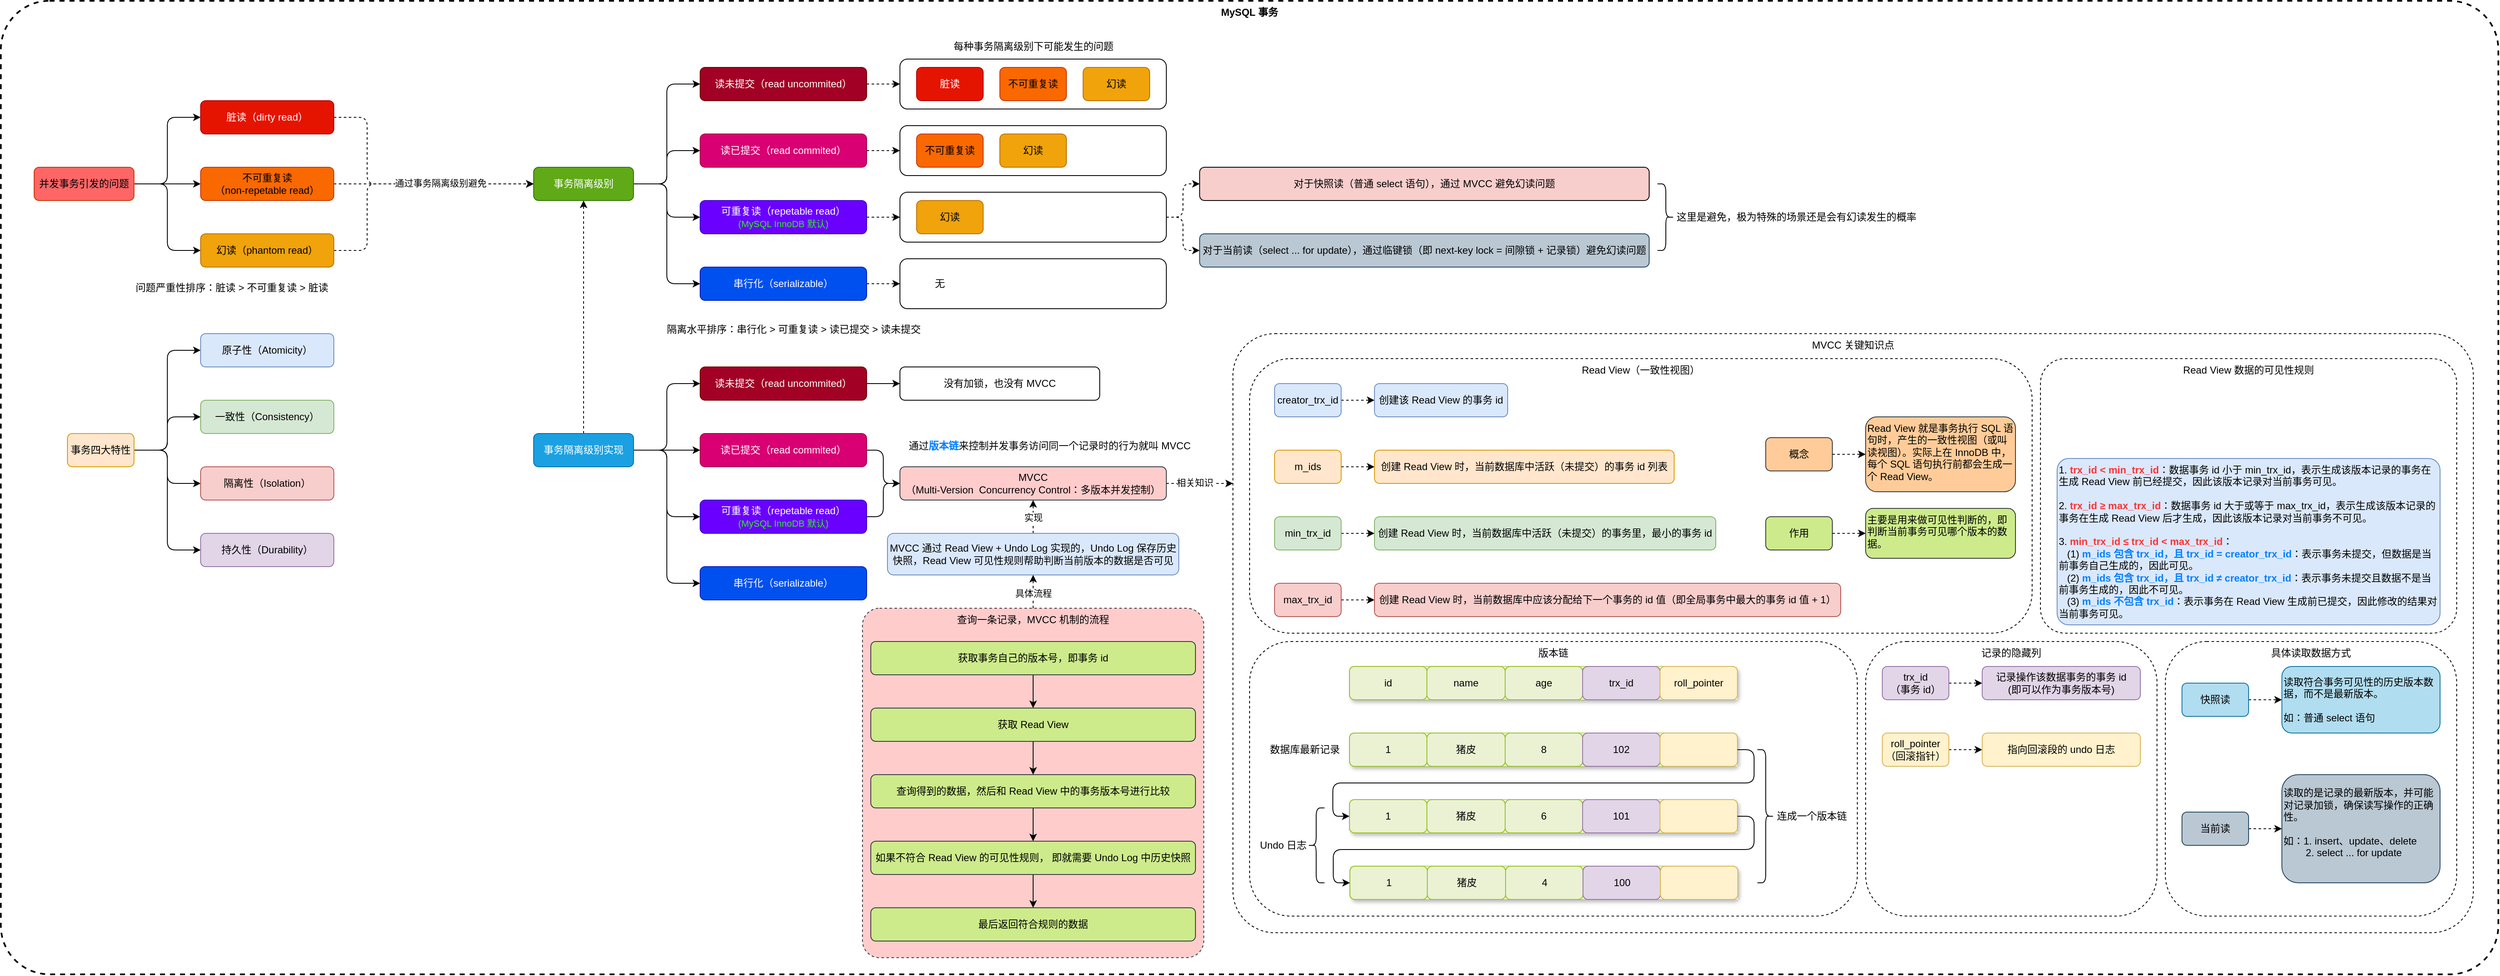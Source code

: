 <mxfile version="24.7.8" pages="2">
  <diagram name="MySQL 事务" id="KkSIO39K-8Ro2osuQHjp">
    <mxGraphModel dx="1420" dy="893" grid="1" gridSize="10" guides="1" tooltips="1" connect="1" arrows="1" fold="1" page="1" pageScale="1" pageWidth="2339" pageHeight="3300" math="0" shadow="0">
      <root>
        <mxCell id="0" />
        <mxCell id="1" parent="0" />
        <mxCell id="kvmZa9bwQJDFynjnDbZQ-55" value="&lt;b&gt;MySQL 事务&lt;/b&gt;" style="rounded=1;whiteSpace=wrap;html=1;fillColor=none;dashed=1;strokeWidth=2;arcSize=5;verticalAlign=top;" parent="1" vertex="1">
          <mxGeometry x="10" y="10" width="3000" height="1170" as="geometry" />
        </mxCell>
        <mxCell id="dKgUsDyy1bL0UawcRbIn-226" value="MVCC 关键知识点" style="rounded=1;whiteSpace=wrap;html=1;strokeColor=default;align=center;verticalAlign=top;fontFamily=Helvetica;fontSize=12;fontColor=default;fillColor=none;dashed=1;strokeWidth=1;arcSize=7;movable=1;resizable=1;rotatable=1;deletable=1;editable=1;locked=0;connectable=1;" parent="1" vertex="1">
          <mxGeometry x="1490" y="410" width="1490" height="720" as="geometry" />
        </mxCell>
        <mxCell id="kvmZa9bwQJDFynjnDbZQ-15" value="Read View 数据的可见性规则" style="rounded=1;whiteSpace=wrap;html=1;verticalAlign=top;fillColor=none;dashed=1;arcSize=9;" parent="1" vertex="1">
          <mxGeometry x="2460" y="440" width="500" height="330" as="geometry" />
        </mxCell>
        <mxCell id="dKgUsDyy1bL0UawcRbIn-39" value="具体读取数据方式" style="rounded=1;whiteSpace=wrap;html=1;strokeColor=default;align=center;verticalAlign=top;fontFamily=Helvetica;fontSize=12;fontColor=default;fillColor=none;dashed=1;movable=1;resizable=1;rotatable=1;deletable=1;editable=1;locked=0;connectable=1;" parent="1" vertex="1">
          <mxGeometry x="2610" y="780" width="350" height="330" as="geometry" />
        </mxCell>
        <mxCell id="dKgUsDyy1bL0UawcRbIn-38" value="版本链" style="rounded=1;whiteSpace=wrap;html=1;strokeColor=default;align=center;verticalAlign=top;fontFamily=Helvetica;fontSize=12;fontColor=default;fillColor=none;dashed=1;movable=1;resizable=1;rotatable=1;deletable=1;editable=1;locked=0;connectable=1;" parent="1" vertex="1">
          <mxGeometry x="1510" y="780" width="730" height="330" as="geometry" />
        </mxCell>
        <mxCell id="dKgUsDyy1bL0UawcRbIn-9" value="记录的隐藏列" style="rounded=1;whiteSpace=wrap;html=1;verticalAlign=top;fillColor=none;dashed=1;movable=1;resizable=1;rotatable=1;deletable=1;editable=1;locked=0;connectable=1;" parent="1" vertex="1">
          <mxGeometry x="2250" y="780" width="350" height="330" as="geometry" />
        </mxCell>
        <mxCell id="dKgUsDyy1bL0UawcRbIn-29" value="Read View（一致性视图）" style="rounded=1;whiteSpace=wrap;html=1;fillColor=none;verticalAlign=top;dashed=1;movable=1;resizable=1;rotatable=1;deletable=1;editable=1;locked=0;connectable=1;" parent="1" vertex="1">
          <mxGeometry x="1510" y="440" width="940" height="330" as="geometry" />
        </mxCell>
        <mxCell id="kvmZa9bwQJDFynjnDbZQ-42" style="edgeStyle=orthogonalEdgeStyle;rounded=1;orthogonalLoop=1;jettySize=auto;html=1;exitX=1;exitY=0.5;exitDx=0;exitDy=0;entryX=0;entryY=0.5;entryDx=0;entryDy=0;curved=0;dashed=1;" parent="1" source="zPGrtrrTWCWLad_WdswG-44" target="kvmZa9bwQJDFynjnDbZQ-41" edge="1">
          <mxGeometry relative="1" as="geometry" />
        </mxCell>
        <mxCell id="kvmZa9bwQJDFynjnDbZQ-43" style="edgeStyle=orthogonalEdgeStyle;rounded=1;orthogonalLoop=1;jettySize=auto;html=1;exitX=1;exitY=0.5;exitDx=0;exitDy=0;entryX=0;entryY=0.5;entryDx=0;entryDy=0;curved=0;dashed=1;" parent="1" source="zPGrtrrTWCWLad_WdswG-44" target="kvmZa9bwQJDFynjnDbZQ-40" edge="1">
          <mxGeometry relative="1" as="geometry" />
        </mxCell>
        <mxCell id="zPGrtrrTWCWLad_WdswG-44" value="" style="rounded=1;whiteSpace=wrap;html=1;fillColor=none;" parent="1" vertex="1">
          <mxGeometry x="1090" y="240" width="320" height="60" as="geometry" />
        </mxCell>
        <mxCell id="zPGrtrrTWCWLad_WdswG-40" value="" style="rounded=1;whiteSpace=wrap;html=1;fillColor=none;" parent="1" vertex="1">
          <mxGeometry x="1090" y="80" width="320" height="60" as="geometry" />
        </mxCell>
        <mxCell id="zPGrtrrTWCWLad_WdswG-42" value="" style="rounded=1;whiteSpace=wrap;html=1;fillColor=none;" parent="1" vertex="1">
          <mxGeometry x="1090" y="160" width="320" height="60" as="geometry" />
        </mxCell>
        <mxCell id="zPGrtrrTWCWLad_WdswG-7" style="edgeStyle=orthogonalEdgeStyle;rounded=1;orthogonalLoop=1;jettySize=auto;html=1;exitX=1;exitY=0.5;exitDx=0;exitDy=0;entryX=0;entryY=0.5;entryDx=0;entryDy=0;curved=0;" parent="1" source="zPGrtrrTWCWLad_WdswG-1" target="zPGrtrrTWCWLad_WdswG-2" edge="1">
          <mxGeometry relative="1" as="geometry" />
        </mxCell>
        <mxCell id="zPGrtrrTWCWLad_WdswG-8" style="edgeStyle=orthogonalEdgeStyle;rounded=1;orthogonalLoop=1;jettySize=auto;html=1;exitX=1;exitY=0.5;exitDx=0;exitDy=0;entryX=0;entryY=0.5;entryDx=0;entryDy=0;curved=0;" parent="1" source="zPGrtrrTWCWLad_WdswG-1" target="zPGrtrrTWCWLad_WdswG-4" edge="1">
          <mxGeometry relative="1" as="geometry" />
        </mxCell>
        <mxCell id="zPGrtrrTWCWLad_WdswG-9" style="edgeStyle=orthogonalEdgeStyle;rounded=1;orthogonalLoop=1;jettySize=auto;html=1;exitX=1;exitY=0.5;exitDx=0;exitDy=0;entryX=0;entryY=0.5;entryDx=0;entryDy=0;curved=0;" parent="1" source="zPGrtrrTWCWLad_WdswG-1" target="zPGrtrrTWCWLad_WdswG-3" edge="1">
          <mxGeometry relative="1" as="geometry" />
        </mxCell>
        <mxCell id="zPGrtrrTWCWLad_WdswG-10" style="edgeStyle=orthogonalEdgeStyle;rounded=1;orthogonalLoop=1;jettySize=auto;html=1;exitX=1;exitY=0.5;exitDx=0;exitDy=0;entryX=0;entryY=0.5;entryDx=0;entryDy=0;curved=0;" parent="1" source="zPGrtrrTWCWLad_WdswG-1" target="zPGrtrrTWCWLad_WdswG-5" edge="1">
          <mxGeometry relative="1" as="geometry">
            <Array as="points">
              <mxPoint x="210" y="550" />
              <mxPoint x="210" y="670" />
            </Array>
          </mxGeometry>
        </mxCell>
        <mxCell id="zPGrtrrTWCWLad_WdswG-1" value="事务四大特性" style="rounded=1;whiteSpace=wrap;html=1;fillColor=#ffe6cc;strokeColor=#d79b00;" parent="1" vertex="1">
          <mxGeometry x="90" y="530" width="80" height="40" as="geometry" />
        </mxCell>
        <mxCell id="zPGrtrrTWCWLad_WdswG-2" value="&lt;div style=&quot;text-align: left;&quot;&gt;&lt;span style=&quot;background-color: initial;&quot;&gt;原子性（Atomicity）&lt;/span&gt;&lt;/div&gt;" style="rounded=1;whiteSpace=wrap;html=1;fillColor=#dae8fc;strokeColor=#6c8ebf;" parent="1" vertex="1">
          <mxGeometry x="250" y="410" width="160" height="40" as="geometry" />
        </mxCell>
        <mxCell id="zPGrtrrTWCWLad_WdswG-3" value="隔离性（Isolation）" style="rounded=1;whiteSpace=wrap;html=1;fillColor=#f8cecc;strokeColor=#b85450;" parent="1" vertex="1">
          <mxGeometry x="250" y="570" width="160" height="40" as="geometry" />
        </mxCell>
        <mxCell id="zPGrtrrTWCWLad_WdswG-4" value="一致性（Consistency）" style="rounded=1;whiteSpace=wrap;html=1;fillColor=#d5e8d4;strokeColor=#82b366;" parent="1" vertex="1">
          <mxGeometry x="250" y="490" width="160" height="40" as="geometry" />
        </mxCell>
        <mxCell id="zPGrtrrTWCWLad_WdswG-5" value="持久性（Durability）" style="rounded=1;whiteSpace=wrap;html=1;fillColor=#e1d5e7;strokeColor=#9673a6;" parent="1" vertex="1">
          <mxGeometry x="250" y="650" width="160" height="40" as="geometry" />
        </mxCell>
        <mxCell id="zPGrtrrTWCWLad_WdswG-15" style="edgeStyle=orthogonalEdgeStyle;rounded=1;orthogonalLoop=1;jettySize=auto;html=1;exitX=1;exitY=0.5;exitDx=0;exitDy=0;entryX=0;entryY=0.5;entryDx=0;entryDy=0;curved=0;" parent="1" source="zPGrtrrTWCWLad_WdswG-11" target="zPGrtrrTWCWLad_WdswG-12" edge="1">
          <mxGeometry relative="1" as="geometry" />
        </mxCell>
        <mxCell id="zPGrtrrTWCWLad_WdswG-16" style="edgeStyle=orthogonalEdgeStyle;rounded=1;orthogonalLoop=1;jettySize=auto;html=1;exitX=1;exitY=0.5;exitDx=0;exitDy=0;entryX=0;entryY=0.5;entryDx=0;entryDy=0;curved=0;" parent="1" source="zPGrtrrTWCWLad_WdswG-11" target="zPGrtrrTWCWLad_WdswG-13" edge="1">
          <mxGeometry relative="1" as="geometry" />
        </mxCell>
        <mxCell id="zPGrtrrTWCWLad_WdswG-17" style="edgeStyle=orthogonalEdgeStyle;rounded=1;orthogonalLoop=1;jettySize=auto;html=1;exitX=1;exitY=0.5;exitDx=0;exitDy=0;entryX=0;entryY=0.5;entryDx=0;entryDy=0;curved=0;" parent="1" source="zPGrtrrTWCWLad_WdswG-11" target="zPGrtrrTWCWLad_WdswG-14" edge="1">
          <mxGeometry relative="1" as="geometry" />
        </mxCell>
        <mxCell id="zPGrtrrTWCWLad_WdswG-11" value="并发事务引发的问题" style="rounded=1;whiteSpace=wrap;html=1;fillColor=#FF6666;strokeColor=#C73500;fontColor=#000000;" parent="1" vertex="1">
          <mxGeometry x="50" y="210" width="120" height="40" as="geometry" />
        </mxCell>
        <mxCell id="zPGrtrrTWCWLad_WdswG-20" style="edgeStyle=orthogonalEdgeStyle;rounded=1;orthogonalLoop=1;jettySize=auto;html=1;exitX=1;exitY=0.5;exitDx=0;exitDy=0;entryX=0;entryY=0.5;entryDx=0;entryDy=0;curved=0;dashed=1;" parent="1" source="zPGrtrrTWCWLad_WdswG-12" target="zPGrtrrTWCWLad_WdswG-19" edge="1">
          <mxGeometry relative="1" as="geometry">
            <Array as="points">
              <mxPoint x="450" y="150" />
              <mxPoint x="450" y="230" />
            </Array>
          </mxGeometry>
        </mxCell>
        <mxCell id="zPGrtrrTWCWLad_WdswG-12" value="脏读（dirty read）" style="rounded=1;whiteSpace=wrap;html=1;fillColor=#e51400;fontColor=#ffffff;strokeColor=#B20000;" parent="1" vertex="1">
          <mxGeometry x="250" y="130" width="160" height="40" as="geometry" />
        </mxCell>
        <mxCell id="zPGrtrrTWCWLad_WdswG-21" style="edgeStyle=orthogonalEdgeStyle;rounded=1;orthogonalLoop=1;jettySize=auto;html=1;exitX=1;exitY=0.5;exitDx=0;exitDy=0;entryX=0;entryY=0.5;entryDx=0;entryDy=0;curved=0;dashed=1;" parent="1" source="zPGrtrrTWCWLad_WdswG-13" target="zPGrtrrTWCWLad_WdswG-19" edge="1">
          <mxGeometry relative="1" as="geometry" />
        </mxCell>
        <mxCell id="zPGrtrrTWCWLad_WdswG-13" value="不可重复读&lt;div&gt;（non-repetable read）&lt;/div&gt;" style="rounded=1;whiteSpace=wrap;html=1;fillColor=#fa6800;fontColor=#000000;strokeColor=#C73500;" parent="1" vertex="1">
          <mxGeometry x="250" y="210" width="160" height="40" as="geometry" />
        </mxCell>
        <mxCell id="zPGrtrrTWCWLad_WdswG-22" style="edgeStyle=orthogonalEdgeStyle;rounded=1;orthogonalLoop=1;jettySize=auto;html=1;exitX=1;exitY=0.5;exitDx=0;exitDy=0;entryX=0;entryY=0.5;entryDx=0;entryDy=0;curved=0;dashed=1;" parent="1" source="zPGrtrrTWCWLad_WdswG-14" target="zPGrtrrTWCWLad_WdswG-19" edge="1">
          <mxGeometry relative="1" as="geometry">
            <Array as="points">
              <mxPoint x="450" y="310" />
              <mxPoint x="450" y="230" />
            </Array>
          </mxGeometry>
        </mxCell>
        <mxCell id="zPGrtrrTWCWLad_WdswG-23" value="通过事务隔离级别避免" style="edgeLabel;html=1;align=center;verticalAlign=middle;resizable=0;points=[];" parent="zPGrtrrTWCWLad_WdswG-22" vertex="1" connectable="0">
          <mxGeometry x="0.121" y="1" relative="1" as="geometry">
            <mxPoint x="28" as="offset" />
          </mxGeometry>
        </mxCell>
        <mxCell id="zPGrtrrTWCWLad_WdswG-14" value="幻读（phantom read）" style="rounded=1;whiteSpace=wrap;html=1;fillColor=#f0a30a;fontColor=#000000;strokeColor=#BD7000;" parent="1" vertex="1">
          <mxGeometry x="250" y="290" width="160" height="40" as="geometry" />
        </mxCell>
        <mxCell id="zPGrtrrTWCWLad_WdswG-28" style="edgeStyle=orthogonalEdgeStyle;rounded=1;orthogonalLoop=1;jettySize=auto;html=1;exitX=1;exitY=0.5;exitDx=0;exitDy=0;entryX=0;entryY=0.5;entryDx=0;entryDy=0;curved=0;" parent="1" source="zPGrtrrTWCWLad_WdswG-19" target="zPGrtrrTWCWLad_WdswG-24" edge="1">
          <mxGeometry relative="1" as="geometry" />
        </mxCell>
        <mxCell id="zPGrtrrTWCWLad_WdswG-29" style="edgeStyle=orthogonalEdgeStyle;rounded=1;orthogonalLoop=1;jettySize=auto;html=1;exitX=1;exitY=0.5;exitDx=0;exitDy=0;curved=0;" parent="1" source="zPGrtrrTWCWLad_WdswG-19" target="zPGrtrrTWCWLad_WdswG-25" edge="1">
          <mxGeometry relative="1" as="geometry" />
        </mxCell>
        <mxCell id="zPGrtrrTWCWLad_WdswG-30" style="edgeStyle=orthogonalEdgeStyle;rounded=1;orthogonalLoop=1;jettySize=auto;html=1;exitX=1;exitY=0.5;exitDx=0;exitDy=0;entryX=0;entryY=0.5;entryDx=0;entryDy=0;curved=0;" parent="1" source="zPGrtrrTWCWLad_WdswG-19" target="zPGrtrrTWCWLad_WdswG-26" edge="1">
          <mxGeometry relative="1" as="geometry" />
        </mxCell>
        <mxCell id="zPGrtrrTWCWLad_WdswG-31" style="edgeStyle=orthogonalEdgeStyle;rounded=1;orthogonalLoop=1;jettySize=auto;html=1;exitX=1;exitY=0.5;exitDx=0;exitDy=0;entryX=0;entryY=0.5;entryDx=0;entryDy=0;curved=0;" parent="1" source="zPGrtrrTWCWLad_WdswG-19" target="zPGrtrrTWCWLad_WdswG-27" edge="1">
          <mxGeometry relative="1" as="geometry" />
        </mxCell>
        <mxCell id="pB48v4eNVGV2LR7Mr5KV-3" style="edgeStyle=orthogonalEdgeStyle;rounded=0;orthogonalLoop=1;jettySize=auto;html=1;exitX=0.5;exitY=0;exitDx=0;exitDy=0;entryX=0.5;entryY=1;entryDx=0;entryDy=0;dashed=1;" parent="1" source="pB48v4eNVGV2LR7Mr5KV-2" target="zPGrtrrTWCWLad_WdswG-19" edge="1">
          <mxGeometry relative="1" as="geometry" />
        </mxCell>
        <mxCell id="zPGrtrrTWCWLad_WdswG-19" value="事务隔离级别" style="rounded=1;whiteSpace=wrap;html=1;fillColor=#60a917;strokeColor=#2D7600;fontColor=#ffffff;" parent="1" vertex="1">
          <mxGeometry x="650" y="210" width="120" height="40" as="geometry" />
        </mxCell>
        <mxCell id="zPGrtrrTWCWLad_WdswG-41" style="edgeStyle=orthogonalEdgeStyle;rounded=0;orthogonalLoop=1;jettySize=auto;html=1;exitX=1;exitY=0.5;exitDx=0;exitDy=0;entryX=0;entryY=0.5;entryDx=0;entryDy=0;dashed=1;" parent="1" source="zPGrtrrTWCWLad_WdswG-24" target="zPGrtrrTWCWLad_WdswG-40" edge="1">
          <mxGeometry relative="1" as="geometry">
            <mxPoint x="1050" y="110" as="sourcePoint" />
          </mxGeometry>
        </mxCell>
        <mxCell id="zPGrtrrTWCWLad_WdswG-24" value="读未提交（read uncommited）" style="rounded=1;whiteSpace=wrap;html=1;fillColor=#a20025;strokeColor=#6F0000;fontColor=#ffffff;" parent="1" vertex="1">
          <mxGeometry x="850" y="90" width="200" height="40" as="geometry" />
        </mxCell>
        <mxCell id="zPGrtrrTWCWLad_WdswG-43" style="edgeStyle=orthogonalEdgeStyle;rounded=0;orthogonalLoop=1;jettySize=auto;html=1;exitX=1;exitY=0.5;exitDx=0;exitDy=0;entryX=0;entryY=0.5;entryDx=0;entryDy=0;dashed=1;" parent="1" source="zPGrtrrTWCWLad_WdswG-25" target="zPGrtrrTWCWLad_WdswG-42" edge="1">
          <mxGeometry relative="1" as="geometry">
            <mxPoint x="1050" y="190" as="sourcePoint" />
            <Array as="points" />
          </mxGeometry>
        </mxCell>
        <mxCell id="zPGrtrrTWCWLad_WdswG-25" value="读已提交（read commited）" style="rounded=1;whiteSpace=wrap;html=1;fillColor=#d80073;strokeColor=#A50040;fontColor=#ffffff;" parent="1" vertex="1">
          <mxGeometry x="850" y="170" width="200" height="40" as="geometry" />
        </mxCell>
        <mxCell id="zPGrtrrTWCWLad_WdswG-45" style="edgeStyle=orthogonalEdgeStyle;rounded=0;orthogonalLoop=1;jettySize=auto;html=1;exitX=1;exitY=0.5;exitDx=0;exitDy=0;entryX=0;entryY=0.5;entryDx=0;entryDy=0;dashed=1;" parent="1" source="zPGrtrrTWCWLad_WdswG-26" target="zPGrtrrTWCWLad_WdswG-44" edge="1">
          <mxGeometry relative="1" as="geometry">
            <mxPoint x="1050" y="270" as="sourcePoint" />
            <Array as="points" />
          </mxGeometry>
        </mxCell>
        <mxCell id="zPGrtrrTWCWLad_WdswG-26" value="可重复读（repetable read）&lt;div&gt;&lt;font color=&quot;#28f80d&quot; style=&quot;font-size: 11px;&quot;&gt;(MySQL InnoDB 默认)&lt;/font&gt;&lt;/div&gt;" style="rounded=1;whiteSpace=wrap;html=1;fillColor=#6a00ff;fontColor=#ffffff;strokeColor=#3700CC;fontStyle=0" parent="1" vertex="1">
          <mxGeometry x="850" y="250" width="200" height="40" as="geometry" />
        </mxCell>
        <mxCell id="zPGrtrrTWCWLad_WdswG-48" style="edgeStyle=orthogonalEdgeStyle;rounded=0;orthogonalLoop=1;jettySize=auto;html=1;exitX=1;exitY=0.5;exitDx=0;exitDy=0;entryX=0;entryY=0.5;entryDx=0;entryDy=0;dashed=1;" parent="1" source="zPGrtrrTWCWLad_WdswG-27" target="zPGrtrrTWCWLad_WdswG-47" edge="1">
          <mxGeometry relative="1" as="geometry">
            <mxPoint x="1050" y="350" as="sourcePoint" />
          </mxGeometry>
        </mxCell>
        <mxCell id="zPGrtrrTWCWLad_WdswG-27" value="串行化（serializable）" style="rounded=1;whiteSpace=wrap;html=1;fillColor=#0050ef;fontColor=#ffffff;strokeColor=#001DBC;" parent="1" vertex="1">
          <mxGeometry x="850" y="330" width="200" height="40" as="geometry" />
        </mxCell>
        <mxCell id="zPGrtrrTWCWLad_WdswG-33" value="脏读" style="rounded=1;whiteSpace=wrap;html=1;fillColor=#e51400;fontColor=#ffffff;strokeColor=#B20000;" parent="1" vertex="1">
          <mxGeometry x="1110" y="90" width="80" height="40" as="geometry" />
        </mxCell>
        <mxCell id="zPGrtrrTWCWLad_WdswG-34" value="不可重复读" style="rounded=1;whiteSpace=wrap;html=1;fillColor=#fa6800;fontColor=#000000;strokeColor=#C73500;" parent="1" vertex="1">
          <mxGeometry x="1210" y="90" width="80" height="40" as="geometry" />
        </mxCell>
        <mxCell id="zPGrtrrTWCWLad_WdswG-35" value="幻读" style="rounded=1;whiteSpace=wrap;html=1;fillColor=#f0a30a;fontColor=#000000;strokeColor=#BD7000;" parent="1" vertex="1">
          <mxGeometry x="1310" y="90" width="80" height="40" as="geometry" />
        </mxCell>
        <mxCell id="zPGrtrrTWCWLad_WdswG-36" value="不可重复读" style="rounded=1;whiteSpace=wrap;html=1;fillColor=#fa6800;fontColor=#000000;strokeColor=#C73500;" parent="1" vertex="1">
          <mxGeometry x="1110" y="170" width="80" height="40" as="geometry" />
        </mxCell>
        <mxCell id="zPGrtrrTWCWLad_WdswG-37" value="幻读" style="rounded=1;whiteSpace=wrap;html=1;fillColor=#f0a30a;fontColor=#000000;strokeColor=#BD7000;" parent="1" vertex="1">
          <mxGeometry x="1210" y="170" width="80" height="40" as="geometry" />
        </mxCell>
        <mxCell id="zPGrtrrTWCWLad_WdswG-39" value="幻读" style="rounded=1;whiteSpace=wrap;html=1;fillColor=#f0a30a;fontColor=#000000;strokeColor=#BD7000;" parent="1" vertex="1">
          <mxGeometry x="1110" y="250" width="80" height="40" as="geometry" />
        </mxCell>
        <mxCell id="zPGrtrrTWCWLad_WdswG-47" value="&lt;blockquote style=&quot;margin: 0 0 0 40px; border: none; padding: 0px;&quot;&gt;无&lt;/blockquote&gt;" style="rounded=1;whiteSpace=wrap;html=1;fillColor=none;align=left;" parent="1" vertex="1">
          <mxGeometry x="1090" y="320" width="320" height="60" as="geometry" />
        </mxCell>
        <mxCell id="zPGrtrrTWCWLad_WdswG-49" value="每种事务隔离级别下可能发生的问题" style="text;html=1;align=center;verticalAlign=middle;whiteSpace=wrap;rounded=0;" parent="1" vertex="1">
          <mxGeometry x="1127.5" y="50" width="245" height="30" as="geometry" />
        </mxCell>
        <mxCell id="zPGrtrrTWCWLad_WdswG-66" value="问题严重性排序：脏读 &amp;gt; 不可重复读 &amp;gt; 脏读" style="text;html=1;align=left;verticalAlign=middle;whiteSpace=wrap;rounded=0;" parent="1" vertex="1">
          <mxGeometry x="170" y="340" width="240" height="30" as="geometry" />
        </mxCell>
        <mxCell id="zPGrtrrTWCWLad_WdswG-77" value="隔离水平排序：串行化 &amp;gt; 可重复读 &amp;gt; 读已提交 &amp;gt; 读未提交" style="text;html=1;align=left;verticalAlign=middle;whiteSpace=wrap;rounded=0;" parent="1" vertex="1">
          <mxGeometry x="807.5" y="390" width="342.5" height="30" as="geometry" />
        </mxCell>
        <mxCell id="pB48v4eNVGV2LR7Mr5KV-9" style="edgeStyle=orthogonalEdgeStyle;rounded=1;orthogonalLoop=1;jettySize=auto;html=1;exitX=1;exitY=0.5;exitDx=0;exitDy=0;entryX=0;entryY=0.5;entryDx=0;entryDy=0;curved=0;" parent="1" source="pB48v4eNVGV2LR7Mr5KV-2" target="pB48v4eNVGV2LR7Mr5KV-4" edge="1">
          <mxGeometry relative="1" as="geometry" />
        </mxCell>
        <mxCell id="pB48v4eNVGV2LR7Mr5KV-10" style="edgeStyle=orthogonalEdgeStyle;rounded=1;orthogonalLoop=1;jettySize=auto;html=1;exitX=1;exitY=0.5;exitDx=0;exitDy=0;entryX=0;entryY=0.5;entryDx=0;entryDy=0;curved=0;" parent="1" source="pB48v4eNVGV2LR7Mr5KV-2" target="pB48v4eNVGV2LR7Mr5KV-6" edge="1">
          <mxGeometry relative="1" as="geometry" />
        </mxCell>
        <mxCell id="pB48v4eNVGV2LR7Mr5KV-11" style="edgeStyle=orthogonalEdgeStyle;rounded=1;orthogonalLoop=1;jettySize=auto;html=1;exitX=1;exitY=0.5;exitDx=0;exitDy=0;entryX=0;entryY=0.5;entryDx=0;entryDy=0;curved=0;" parent="1" source="pB48v4eNVGV2LR7Mr5KV-2" target="pB48v4eNVGV2LR7Mr5KV-7" edge="1">
          <mxGeometry relative="1" as="geometry" />
        </mxCell>
        <mxCell id="pB48v4eNVGV2LR7Mr5KV-12" style="edgeStyle=orthogonalEdgeStyle;rounded=1;orthogonalLoop=1;jettySize=auto;html=1;exitX=1;exitY=0.5;exitDx=0;exitDy=0;entryX=0;entryY=0.5;entryDx=0;entryDy=0;curved=0;" parent="1" source="pB48v4eNVGV2LR7Mr5KV-2" target="pB48v4eNVGV2LR7Mr5KV-8" edge="1">
          <mxGeometry relative="1" as="geometry" />
        </mxCell>
        <mxCell id="pB48v4eNVGV2LR7Mr5KV-2" value="事务隔离级别实现" style="rounded=1;whiteSpace=wrap;html=1;fillColor=#1ba1e2;strokeColor=#006EAF;fontColor=#ffffff;" parent="1" vertex="1">
          <mxGeometry x="650" y="530" width="120" height="40" as="geometry" />
        </mxCell>
        <mxCell id="kvmZa9bwQJDFynjnDbZQ-50" style="edgeStyle=orthogonalEdgeStyle;rounded=0;orthogonalLoop=1;jettySize=auto;html=1;exitX=1;exitY=0.5;exitDx=0;exitDy=0;entryX=0;entryY=0.5;entryDx=0;entryDy=0;" parent="1" source="pB48v4eNVGV2LR7Mr5KV-4" target="dKgUsDyy1bL0UawcRbIn-3" edge="1">
          <mxGeometry relative="1" as="geometry" />
        </mxCell>
        <mxCell id="pB48v4eNVGV2LR7Mr5KV-4" value="读未提交（read uncommited）" style="rounded=1;whiteSpace=wrap;html=1;fillColor=#a20025;strokeColor=#6F0000;fontColor=#ffffff;" parent="1" vertex="1">
          <mxGeometry x="850" y="450" width="200" height="40" as="geometry" />
        </mxCell>
        <mxCell id="dKgUsDyy1bL0UawcRbIn-5" style="edgeStyle=orthogonalEdgeStyle;rounded=1;orthogonalLoop=1;jettySize=auto;html=1;exitX=1;exitY=0.5;exitDx=0;exitDy=0;entryX=0;entryY=0.5;entryDx=0;entryDy=0;curved=0;" parent="1" source="pB48v4eNVGV2LR7Mr5KV-6" target="pB48v4eNVGV2LR7Mr5KV-14" edge="1">
          <mxGeometry relative="1" as="geometry" />
        </mxCell>
        <mxCell id="pB48v4eNVGV2LR7Mr5KV-6" value="读已提交（read commited）" style="rounded=1;whiteSpace=wrap;html=1;fillColor=#d80073;strokeColor=#A50040;fontColor=#ffffff;" parent="1" vertex="1">
          <mxGeometry x="850" y="530" width="200" height="40" as="geometry" />
        </mxCell>
        <mxCell id="dKgUsDyy1bL0UawcRbIn-7" style="edgeStyle=orthogonalEdgeStyle;rounded=1;orthogonalLoop=1;jettySize=auto;html=1;exitX=1;exitY=0.5;exitDx=0;exitDy=0;entryX=0;entryY=0.5;entryDx=0;entryDy=0;curved=0;" parent="1" source="pB48v4eNVGV2LR7Mr5KV-7" target="pB48v4eNVGV2LR7Mr5KV-14" edge="1">
          <mxGeometry relative="1" as="geometry" />
        </mxCell>
        <mxCell id="pB48v4eNVGV2LR7Mr5KV-7" value="可重复读（repetable read）&lt;div&gt;&lt;font color=&quot;#28f80d&quot; style=&quot;font-size: 11px;&quot;&gt;(MySQL InnoDB 默认)&lt;/font&gt;&lt;/div&gt;" style="rounded=1;whiteSpace=wrap;html=1;fillColor=#6a00ff;fontColor=#ffffff;strokeColor=#3700CC;fontStyle=0" parent="1" vertex="1">
          <mxGeometry x="850" y="610" width="200" height="40" as="geometry" />
        </mxCell>
        <mxCell id="pB48v4eNVGV2LR7Mr5KV-8" value="串行化（serializable）" style="rounded=1;whiteSpace=wrap;html=1;fillColor=#0050ef;fontColor=#ffffff;strokeColor=#001DBC;" parent="1" vertex="1">
          <mxGeometry x="850" y="690" width="200" height="40" as="geometry" />
        </mxCell>
        <mxCell id="kvmZa9bwQJDFynjnDbZQ-48" style="edgeStyle=orthogonalEdgeStyle;rounded=0;orthogonalLoop=1;jettySize=auto;html=1;exitX=1;exitY=0.5;exitDx=0;exitDy=0;entryX=0;entryY=0.25;entryDx=0;entryDy=0;endArrow=classic;endFill=1;dashed=1;" parent="1" source="pB48v4eNVGV2LR7Mr5KV-14" target="dKgUsDyy1bL0UawcRbIn-226" edge="1">
          <mxGeometry relative="1" as="geometry" />
        </mxCell>
        <mxCell id="kvmZa9bwQJDFynjnDbZQ-49" value="相关知识" style="edgeLabel;html=1;align=center;verticalAlign=middle;resizable=0;points=[];" parent="kvmZa9bwQJDFynjnDbZQ-48" vertex="1" connectable="0">
          <mxGeometry x="-0.15" y="1" relative="1" as="geometry">
            <mxPoint as="offset" />
          </mxGeometry>
        </mxCell>
        <mxCell id="pB48v4eNVGV2LR7Mr5KV-14" value="MVCC&lt;div&gt;（&lt;span style=&quot;background-color: initial;&quot;&gt;Multi-Version &amp;nbsp;Concurrency Control：&lt;/span&gt;&lt;span style=&quot;background-color: initial;&quot;&gt;多版本并发控制）&lt;/span&gt;&lt;/div&gt;" style="rounded=1;whiteSpace=wrap;html=1;fillColor=#ffcccc;strokeColor=#36393d;" parent="1" vertex="1">
          <mxGeometry x="1090" y="570" width="320" height="40" as="geometry" />
        </mxCell>
        <mxCell id="dKgUsDyy1bL0UawcRbIn-3" value="没有加锁，也没有 MVCC" style="rounded=1;whiteSpace=wrap;html=1;" parent="1" vertex="1">
          <mxGeometry x="1090" y="450" width="240" height="40" as="geometry" />
        </mxCell>
        <mxCell id="dKgUsDyy1bL0UawcRbIn-19" style="edgeStyle=orthogonalEdgeStyle;rounded=0;orthogonalLoop=1;jettySize=auto;html=1;exitX=1;exitY=0.5;exitDx=0;exitDy=0;entryX=0;entryY=0.5;entryDx=0;entryDy=0;dashed=1;" parent="1" source="dKgUsDyy1bL0UawcRbIn-10" target="dKgUsDyy1bL0UawcRbIn-14" edge="1">
          <mxGeometry relative="1" as="geometry" />
        </mxCell>
        <mxCell id="dKgUsDyy1bL0UawcRbIn-10" value="creator_trx_id" style="rounded=1;whiteSpace=wrap;html=1;fillColor=#dae8fc;strokeColor=#6c8ebf;" parent="1" vertex="1">
          <mxGeometry x="1540" y="470" width="80" height="40" as="geometry" />
        </mxCell>
        <mxCell id="dKgUsDyy1bL0UawcRbIn-20" style="edgeStyle=orthogonalEdgeStyle;rounded=0;orthogonalLoop=1;jettySize=auto;html=1;exitX=1;exitY=0.5;exitDx=0;exitDy=0;entryX=0;entryY=0.5;entryDx=0;entryDy=0;dashed=1;" parent="1" source="dKgUsDyy1bL0UawcRbIn-11" target="dKgUsDyy1bL0UawcRbIn-15" edge="1">
          <mxGeometry relative="1" as="geometry" />
        </mxCell>
        <mxCell id="dKgUsDyy1bL0UawcRbIn-11" value="m_ids" style="rounded=1;whiteSpace=wrap;html=1;fillColor=#ffe6cc;strokeColor=#d79b00;" parent="1" vertex="1">
          <mxGeometry x="1540" y="550" width="80" height="40" as="geometry" />
        </mxCell>
        <mxCell id="dKgUsDyy1bL0UawcRbIn-21" style="edgeStyle=orthogonalEdgeStyle;rounded=0;orthogonalLoop=1;jettySize=auto;html=1;exitX=1;exitY=0.5;exitDx=0;exitDy=0;entryX=0;entryY=0.5;entryDx=0;entryDy=0;dashed=1;" parent="1" source="dKgUsDyy1bL0UawcRbIn-12" target="dKgUsDyy1bL0UawcRbIn-18" edge="1">
          <mxGeometry relative="1" as="geometry" />
        </mxCell>
        <mxCell id="dKgUsDyy1bL0UawcRbIn-12" value="min_trx_id" style="rounded=1;whiteSpace=wrap;html=1;fillColor=#d5e8d4;strokeColor=#82b366;" parent="1" vertex="1">
          <mxGeometry x="1540" y="630" width="80" height="40" as="geometry" />
        </mxCell>
        <mxCell id="dKgUsDyy1bL0UawcRbIn-24" style="edgeStyle=orthogonalEdgeStyle;rounded=0;orthogonalLoop=1;jettySize=auto;html=1;exitX=1;exitY=0.5;exitDx=0;exitDy=0;entryX=0;entryY=0.5;entryDx=0;entryDy=0;dashed=1;" parent="1" source="dKgUsDyy1bL0UawcRbIn-13" target="dKgUsDyy1bL0UawcRbIn-17" edge="1">
          <mxGeometry relative="1" as="geometry" />
        </mxCell>
        <mxCell id="dKgUsDyy1bL0UawcRbIn-13" value="max_trx_id" style="rounded=1;whiteSpace=wrap;html=1;fillColor=#f8cecc;strokeColor=#b85450;" parent="1" vertex="1">
          <mxGeometry x="1540" y="710" width="80" height="40" as="geometry" />
        </mxCell>
        <mxCell id="dKgUsDyy1bL0UawcRbIn-14" value="创建该 Read View 的事务 id" style="rounded=1;whiteSpace=wrap;html=1;fillColor=#dae8fc;strokeColor=#6c8ebf;" parent="1" vertex="1">
          <mxGeometry x="1660" y="470" width="160" height="40" as="geometry" />
        </mxCell>
        <mxCell id="dKgUsDyy1bL0UawcRbIn-15" value="创建 Read View 时，当前数据库中活跃（未提交）的事务 id 列表" style="rounded=1;whiteSpace=wrap;html=1;fillColor=#ffe6cc;strokeColor=#d79b00;" parent="1" vertex="1">
          <mxGeometry x="1660" y="550" width="360" height="40" as="geometry" />
        </mxCell>
        <mxCell id="dKgUsDyy1bL0UawcRbIn-17" value="创建 Read View 时，当前数据库中应该分配给下一个事务的 id 值（即全局事务中最大的事务 id 值 + 1）" style="rounded=1;whiteSpace=wrap;html=1;align=center;fillColor=#f8cecc;strokeColor=#b85450;" parent="1" vertex="1">
          <mxGeometry x="1660" y="710" width="560" height="40" as="geometry" />
        </mxCell>
        <mxCell id="dKgUsDyy1bL0UawcRbIn-18" value="创建 Read View 时，当前数据库中活跃（未提交）的事务里，最小的事务 id" style="rounded=1;whiteSpace=wrap;html=1;fillColor=#d5e8d4;strokeColor=#82b366;" parent="1" vertex="1">
          <mxGeometry x="1660" y="630" width="410" height="40" as="geometry" />
        </mxCell>
        <mxCell id="dKgUsDyy1bL0UawcRbIn-218" style="edgeStyle=orthogonalEdgeStyle;rounded=0;orthogonalLoop=1;jettySize=auto;html=1;exitX=1;exitY=0.5;exitDx=0;exitDy=0;entryX=0;entryY=0.5;entryDx=0;entryDy=0;fontFamily=Helvetica;fontSize=12;fontColor=default;dashed=1;" parent="1" source="dKgUsDyy1bL0UawcRbIn-26" target="dKgUsDyy1bL0UawcRbIn-36" edge="1">
          <mxGeometry relative="1" as="geometry" />
        </mxCell>
        <mxCell id="dKgUsDyy1bL0UawcRbIn-26" value="trx_id&lt;div&gt;（事务 id）&lt;/div&gt;" style="rounded=1;whiteSpace=wrap;html=1;fillColor=#e1d5e7;strokeColor=#9673a6;" parent="1" vertex="1">
          <mxGeometry x="2270" y="810" width="80" height="40" as="geometry" />
        </mxCell>
        <mxCell id="dKgUsDyy1bL0UawcRbIn-219" style="edgeStyle=orthogonalEdgeStyle;rounded=0;orthogonalLoop=1;jettySize=auto;html=1;exitX=1;exitY=0.5;exitDx=0;exitDy=0;entryX=0;entryY=0.5;entryDx=0;entryDy=0;fontFamily=Helvetica;fontSize=12;fontColor=default;dashed=1;" parent="1" source="dKgUsDyy1bL0UawcRbIn-27" target="dKgUsDyy1bL0UawcRbIn-37" edge="1">
          <mxGeometry relative="1" as="geometry" />
        </mxCell>
        <mxCell id="dKgUsDyy1bL0UawcRbIn-27" value="roll_pointer&lt;div&gt;（回滚指针）&lt;/div&gt;" style="rounded=1;whiteSpace=wrap;html=1;fillColor=#fff2cc;strokeColor=#d6b656;" parent="1" vertex="1">
          <mxGeometry x="2270" y="890" width="80" height="40" as="geometry" />
        </mxCell>
        <mxCell id="dKgUsDyy1bL0UawcRbIn-36" value="记录操作该数据事务的事务 id&lt;div&gt;(即可以作为事务版本号)&lt;/div&gt;" style="rounded=1;whiteSpace=wrap;html=1;fillColor=#e1d5e7;strokeColor=#9673a6;align=center;" parent="1" vertex="1">
          <mxGeometry x="2390" y="810" width="190" height="40" as="geometry" />
        </mxCell>
        <mxCell id="dKgUsDyy1bL0UawcRbIn-37" value="指向回滚段的 undo 日志" style="rounded=1;whiteSpace=wrap;html=1;fillColor=#fff2cc;strokeColor=#d6b656;align=center;" parent="1" vertex="1">
          <mxGeometry x="2390" y="890" width="190" height="40" as="geometry" />
        </mxCell>
        <mxCell id="dKgUsDyy1bL0UawcRbIn-166" value="Assets" style="childLayout=tableLayout;recursiveResize=0;strokeColor=#98bf21;fillColor=#A7C942;shadow=1;rounded=1;align=center;verticalAlign=middle;fontFamily=Helvetica;fontSize=12;fontColor=default;" parent="1" vertex="1">
          <mxGeometry x="1630" y="890" width="466" height="40" as="geometry" />
        </mxCell>
        <mxCell id="dKgUsDyy1bL0UawcRbIn-183" value="" style="shape=tableRow;horizontal=0;startSize=0;swimlaneHead=0;swimlaneBody=0;top=0;left=0;bottom=0;right=0;dropTarget=0;collapsible=0;recursiveResize=0;expand=0;fontStyle=1;strokeColor=inherit;fillColor=#EAF2D3;rounded=1;align=center;verticalAlign=middle;fontFamily=Helvetica;fontSize=12;fontColor=default;" parent="dKgUsDyy1bL0UawcRbIn-166" vertex="1">
          <mxGeometry width="466" height="40" as="geometry" />
        </mxCell>
        <mxCell id="dKgUsDyy1bL0UawcRbIn-184" value="1" style="connectable=0;recursiveResize=0;strokeColor=inherit;fillColor=inherit;whiteSpace=wrap;html=1;rounded=1;align=center;verticalAlign=middle;fontFamily=Helvetica;fontSize=12;fontColor=default;" parent="dKgUsDyy1bL0UawcRbIn-183" vertex="1">
          <mxGeometry width="93" height="40" as="geometry">
            <mxRectangle width="93" height="40" as="alternateBounds" />
          </mxGeometry>
        </mxCell>
        <mxCell id="dKgUsDyy1bL0UawcRbIn-185" value="猪皮" style="connectable=0;recursiveResize=0;strokeColor=inherit;fillColor=inherit;whiteSpace=wrap;html=1;rounded=1;align=center;verticalAlign=middle;fontFamily=Helvetica;fontSize=12;fontColor=default;" parent="dKgUsDyy1bL0UawcRbIn-183" vertex="1">
          <mxGeometry x="93" width="94" height="40" as="geometry">
            <mxRectangle width="94" height="40" as="alternateBounds" />
          </mxGeometry>
        </mxCell>
        <mxCell id="dKgUsDyy1bL0UawcRbIn-186" value="8" style="connectable=0;recursiveResize=0;strokeColor=inherit;fillColor=inherit;whiteSpace=wrap;html=1;rounded=1;align=center;verticalAlign=middle;fontFamily=Helvetica;fontSize=12;fontColor=default;" parent="dKgUsDyy1bL0UawcRbIn-183" vertex="1">
          <mxGeometry x="187" width="93" height="40" as="geometry">
            <mxRectangle width="93" height="40" as="alternateBounds" />
          </mxGeometry>
        </mxCell>
        <mxCell id="dKgUsDyy1bL0UawcRbIn-187" value="102" style="connectable=0;recursiveResize=0;strokeColor=#9673a6;fillColor=#e1d5e7;whiteSpace=wrap;html=1;rounded=1;align=center;verticalAlign=middle;fontFamily=Helvetica;fontSize=12;" parent="dKgUsDyy1bL0UawcRbIn-183" vertex="1">
          <mxGeometry x="280" width="93" height="40" as="geometry">
            <mxRectangle width="93" height="40" as="alternateBounds" />
          </mxGeometry>
        </mxCell>
        <mxCell id="dKgUsDyy1bL0UawcRbIn-188" style="connectable=0;recursiveResize=0;strokeColor=#d6b656;fillColor=#fff2cc;whiteSpace=wrap;html=1;rounded=1;align=center;verticalAlign=middle;fontFamily=Helvetica;fontSize=12;" parent="dKgUsDyy1bL0UawcRbIn-183" vertex="1">
          <mxGeometry x="373" width="93" height="40" as="geometry">
            <mxRectangle width="93" height="40" as="alternateBounds" />
          </mxGeometry>
        </mxCell>
        <mxCell id="dKgUsDyy1bL0UawcRbIn-189" value="Assets" style="childLayout=tableLayout;recursiveResize=0;strokeColor=#98bf21;fillColor=#A7C942;shadow=1;rounded=1;align=center;verticalAlign=middle;fontFamily=Helvetica;fontSize=12;fontColor=default;" parent="1" vertex="1">
          <mxGeometry x="1630" y="810" width="466" height="40" as="geometry" />
        </mxCell>
        <mxCell id="dKgUsDyy1bL0UawcRbIn-190" value="" style="shape=tableRow;horizontal=0;startSize=0;swimlaneHead=0;swimlaneBody=0;top=0;left=0;bottom=0;right=0;dropTarget=0;collapsible=0;recursiveResize=0;expand=0;fontStyle=1;strokeColor=inherit;fillColor=#EAF2D3;rounded=1;align=center;verticalAlign=middle;fontFamily=Helvetica;fontSize=12;fontColor=default;" parent="dKgUsDyy1bL0UawcRbIn-189" vertex="1">
          <mxGeometry width="466" height="40" as="geometry" />
        </mxCell>
        <mxCell id="dKgUsDyy1bL0UawcRbIn-191" value="id" style="connectable=0;recursiveResize=0;strokeColor=inherit;fillColor=inherit;whiteSpace=wrap;html=1;rounded=1;align=center;verticalAlign=middle;fontFamily=Helvetica;fontSize=12;fontColor=default;" parent="dKgUsDyy1bL0UawcRbIn-190" vertex="1">
          <mxGeometry width="93" height="40" as="geometry">
            <mxRectangle width="93" height="40" as="alternateBounds" />
          </mxGeometry>
        </mxCell>
        <mxCell id="dKgUsDyy1bL0UawcRbIn-192" value="name" style="connectable=0;recursiveResize=0;strokeColor=inherit;fillColor=inherit;whiteSpace=wrap;html=1;rounded=1;align=center;verticalAlign=middle;fontFamily=Helvetica;fontSize=12;fontColor=default;" parent="dKgUsDyy1bL0UawcRbIn-190" vertex="1">
          <mxGeometry x="93" width="94" height="40" as="geometry">
            <mxRectangle width="94" height="40" as="alternateBounds" />
          </mxGeometry>
        </mxCell>
        <mxCell id="dKgUsDyy1bL0UawcRbIn-193" value="age" style="connectable=0;recursiveResize=0;strokeColor=inherit;fillColor=inherit;whiteSpace=wrap;html=1;rounded=1;align=center;verticalAlign=middle;fontFamily=Helvetica;fontSize=12;fontColor=default;" parent="dKgUsDyy1bL0UawcRbIn-190" vertex="1">
          <mxGeometry x="187" width="93" height="40" as="geometry">
            <mxRectangle width="93" height="40" as="alternateBounds" />
          </mxGeometry>
        </mxCell>
        <mxCell id="dKgUsDyy1bL0UawcRbIn-194" value="trx_id" style="connectable=0;recursiveResize=0;strokeColor=#9673a6;fillColor=#e1d5e7;whiteSpace=wrap;html=1;rounded=1;align=center;verticalAlign=middle;fontFamily=Helvetica;fontSize=12;" parent="dKgUsDyy1bL0UawcRbIn-190" vertex="1">
          <mxGeometry x="280" width="93" height="40" as="geometry">
            <mxRectangle width="93" height="40" as="alternateBounds" />
          </mxGeometry>
        </mxCell>
        <mxCell id="dKgUsDyy1bL0UawcRbIn-195" value="roll_pointer" style="connectable=0;recursiveResize=0;strokeColor=#d6b656;fillColor=#fff2cc;whiteSpace=wrap;html=1;rounded=1;align=center;verticalAlign=middle;fontFamily=Helvetica;fontSize=12;" parent="dKgUsDyy1bL0UawcRbIn-190" vertex="1">
          <mxGeometry x="373" width="93" height="40" as="geometry">
            <mxRectangle width="93" height="40" as="alternateBounds" />
          </mxGeometry>
        </mxCell>
        <mxCell id="dKgUsDyy1bL0UawcRbIn-196" value="Assets" style="childLayout=tableLayout;recursiveResize=0;strokeColor=#98bf21;fillColor=#A7C942;shadow=1;rounded=1;align=center;verticalAlign=middle;fontFamily=Helvetica;fontSize=12;fontColor=default;" parent="1" vertex="1">
          <mxGeometry x="1630" y="970" width="466" height="40" as="geometry" />
        </mxCell>
        <mxCell id="dKgUsDyy1bL0UawcRbIn-197" value="" style="shape=tableRow;horizontal=0;startSize=0;swimlaneHead=0;swimlaneBody=0;top=0;left=0;bottom=0;right=0;dropTarget=0;collapsible=0;recursiveResize=0;expand=0;fontStyle=1;strokeColor=inherit;fillColor=#EAF2D3;rounded=1;align=center;verticalAlign=middle;fontFamily=Helvetica;fontSize=12;fontColor=default;" parent="dKgUsDyy1bL0UawcRbIn-196" vertex="1">
          <mxGeometry width="466" height="40" as="geometry" />
        </mxCell>
        <mxCell id="dKgUsDyy1bL0UawcRbIn-198" value="1" style="connectable=0;recursiveResize=0;strokeColor=inherit;fillColor=inherit;whiteSpace=wrap;html=1;rounded=1;align=center;verticalAlign=middle;fontFamily=Helvetica;fontSize=12;fontColor=default;" parent="dKgUsDyy1bL0UawcRbIn-197" vertex="1">
          <mxGeometry width="93" height="40" as="geometry">
            <mxRectangle width="93" height="40" as="alternateBounds" />
          </mxGeometry>
        </mxCell>
        <mxCell id="dKgUsDyy1bL0UawcRbIn-199" value="猪皮" style="connectable=0;recursiveResize=0;strokeColor=inherit;fillColor=inherit;whiteSpace=wrap;html=1;rounded=1;align=center;verticalAlign=middle;fontFamily=Helvetica;fontSize=12;fontColor=default;" parent="dKgUsDyy1bL0UawcRbIn-197" vertex="1">
          <mxGeometry x="93" width="94" height="40" as="geometry">
            <mxRectangle width="94" height="40" as="alternateBounds" />
          </mxGeometry>
        </mxCell>
        <mxCell id="dKgUsDyy1bL0UawcRbIn-200" value="6" style="connectable=0;recursiveResize=0;strokeColor=inherit;fillColor=inherit;whiteSpace=wrap;html=1;rounded=1;align=center;verticalAlign=middle;fontFamily=Helvetica;fontSize=12;fontColor=default;" parent="dKgUsDyy1bL0UawcRbIn-197" vertex="1">
          <mxGeometry x="187" width="93" height="40" as="geometry">
            <mxRectangle width="93" height="40" as="alternateBounds" />
          </mxGeometry>
        </mxCell>
        <mxCell id="dKgUsDyy1bL0UawcRbIn-201" value="101" style="connectable=0;recursiveResize=0;strokeColor=#9673a6;fillColor=#e1d5e7;whiteSpace=wrap;html=1;rounded=1;align=center;verticalAlign=middle;fontFamily=Helvetica;fontSize=12;" parent="dKgUsDyy1bL0UawcRbIn-197" vertex="1">
          <mxGeometry x="280" width="93" height="40" as="geometry">
            <mxRectangle width="93" height="40" as="alternateBounds" />
          </mxGeometry>
        </mxCell>
        <mxCell id="dKgUsDyy1bL0UawcRbIn-202" style="connectable=0;recursiveResize=0;strokeColor=#d6b656;fillColor=#fff2cc;whiteSpace=wrap;html=1;rounded=1;align=center;verticalAlign=middle;fontFamily=Helvetica;fontSize=12;" parent="dKgUsDyy1bL0UawcRbIn-197" vertex="1">
          <mxGeometry x="373" width="93" height="40" as="geometry">
            <mxRectangle width="93" height="40" as="alternateBounds" />
          </mxGeometry>
        </mxCell>
        <mxCell id="dKgUsDyy1bL0UawcRbIn-203" value="Assets" style="childLayout=tableLayout;recursiveResize=0;strokeColor=#98bf21;fillColor=#A7C942;shadow=1;rounded=1;align=center;verticalAlign=middle;fontFamily=Helvetica;fontSize=12;fontColor=default;" parent="1" vertex="1">
          <mxGeometry x="1630.5" y="1050" width="466" height="40" as="geometry" />
        </mxCell>
        <mxCell id="dKgUsDyy1bL0UawcRbIn-204" value="" style="shape=tableRow;horizontal=0;startSize=0;swimlaneHead=0;swimlaneBody=0;top=0;left=0;bottom=0;right=0;dropTarget=0;collapsible=0;recursiveResize=0;expand=0;fontStyle=1;strokeColor=inherit;fillColor=#EAF2D3;rounded=1;align=center;verticalAlign=middle;fontFamily=Helvetica;fontSize=12;fontColor=default;" parent="dKgUsDyy1bL0UawcRbIn-203" vertex="1">
          <mxGeometry width="466" height="40" as="geometry" />
        </mxCell>
        <mxCell id="dKgUsDyy1bL0UawcRbIn-205" value="1" style="connectable=0;recursiveResize=0;strokeColor=inherit;fillColor=inherit;whiteSpace=wrap;html=1;rounded=1;align=center;verticalAlign=middle;fontFamily=Helvetica;fontSize=12;fontColor=default;" parent="dKgUsDyy1bL0UawcRbIn-204" vertex="1">
          <mxGeometry width="93" height="40" as="geometry">
            <mxRectangle width="93" height="40" as="alternateBounds" />
          </mxGeometry>
        </mxCell>
        <mxCell id="dKgUsDyy1bL0UawcRbIn-206" value="猪皮" style="connectable=0;recursiveResize=0;strokeColor=inherit;fillColor=inherit;whiteSpace=wrap;html=1;rounded=1;align=center;verticalAlign=middle;fontFamily=Helvetica;fontSize=12;fontColor=default;" parent="dKgUsDyy1bL0UawcRbIn-204" vertex="1">
          <mxGeometry x="93" width="94" height="40" as="geometry">
            <mxRectangle width="94" height="40" as="alternateBounds" />
          </mxGeometry>
        </mxCell>
        <mxCell id="dKgUsDyy1bL0UawcRbIn-207" value="4" style="connectable=0;recursiveResize=0;strokeColor=inherit;fillColor=inherit;whiteSpace=wrap;html=1;rounded=1;align=center;verticalAlign=middle;fontFamily=Helvetica;fontSize=12;fontColor=default;" parent="dKgUsDyy1bL0UawcRbIn-204" vertex="1">
          <mxGeometry x="187" width="93" height="40" as="geometry">
            <mxRectangle width="93" height="40" as="alternateBounds" />
          </mxGeometry>
        </mxCell>
        <mxCell id="dKgUsDyy1bL0UawcRbIn-208" value="100" style="connectable=0;recursiveResize=0;strokeColor=#9673a6;fillColor=#e1d5e7;whiteSpace=wrap;html=1;rounded=1;align=center;verticalAlign=middle;fontFamily=Helvetica;fontSize=12;" parent="dKgUsDyy1bL0UawcRbIn-204" vertex="1">
          <mxGeometry x="280" width="93" height="40" as="geometry">
            <mxRectangle width="93" height="40" as="alternateBounds" />
          </mxGeometry>
        </mxCell>
        <mxCell id="dKgUsDyy1bL0UawcRbIn-209" style="connectable=0;recursiveResize=0;strokeColor=#d6b656;fillColor=#fff2cc;whiteSpace=wrap;html=1;rounded=1;align=center;verticalAlign=middle;fontFamily=Helvetica;fontSize=12;" parent="dKgUsDyy1bL0UawcRbIn-204" vertex="1">
          <mxGeometry x="373" width="93" height="40" as="geometry">
            <mxRectangle width="93" height="40" as="alternateBounds" />
          </mxGeometry>
        </mxCell>
        <mxCell id="dKgUsDyy1bL0UawcRbIn-211" style="edgeStyle=orthogonalEdgeStyle;rounded=1;orthogonalLoop=1;jettySize=auto;html=1;exitX=1;exitY=0.5;exitDx=0;exitDy=0;entryX=0;entryY=0.5;entryDx=0;entryDy=0;fontFamily=Helvetica;fontSize=12;fontColor=default;curved=0;" parent="1" source="dKgUsDyy1bL0UawcRbIn-183" target="dKgUsDyy1bL0UawcRbIn-197" edge="1">
          <mxGeometry relative="1" as="geometry" />
        </mxCell>
        <mxCell id="dKgUsDyy1bL0UawcRbIn-212" style="edgeStyle=orthogonalEdgeStyle;rounded=1;orthogonalLoop=1;jettySize=auto;html=1;exitX=1;exitY=0.5;exitDx=0;exitDy=0;entryX=0;entryY=0.5;entryDx=0;entryDy=0;fontFamily=Helvetica;fontSize=12;fontColor=default;curved=0;" parent="1" source="dKgUsDyy1bL0UawcRbIn-197" target="dKgUsDyy1bL0UawcRbIn-204" edge="1">
          <mxGeometry relative="1" as="geometry" />
        </mxCell>
        <mxCell id="dKgUsDyy1bL0UawcRbIn-213" value="" style="shape=curlyBracket;whiteSpace=wrap;html=1;rounded=1;flipH=1;labelPosition=right;verticalLabelPosition=middle;align=left;verticalAlign=middle;strokeColor=default;fontFamily=Helvetica;fontSize=12;fontColor=default;fillColor=default;" parent="1" vertex="1">
          <mxGeometry x="2120" y="910" width="20" height="160" as="geometry" />
        </mxCell>
        <mxCell id="dKgUsDyy1bL0UawcRbIn-214" value="连成一个版本链" style="text;html=1;align=center;verticalAlign=middle;resizable=0;points=[];autosize=1;strokeColor=none;fillColor=none;fontFamily=Helvetica;fontSize=12;fontColor=default;" parent="1" vertex="1">
          <mxGeometry x="2130" y="975" width="110" height="30" as="geometry" />
        </mxCell>
        <mxCell id="dKgUsDyy1bL0UawcRbIn-215" value="" style="shape=curlyBracket;whiteSpace=wrap;html=1;rounded=1;labelPosition=left;verticalLabelPosition=middle;align=right;verticalAlign=middle;strokeColor=default;fontFamily=Helvetica;fontSize=12;fontColor=default;fillColor=default;" parent="1" vertex="1">
          <mxGeometry x="1580" y="980" width="20" height="90" as="geometry" />
        </mxCell>
        <mxCell id="dKgUsDyy1bL0UawcRbIn-216" value="Undo 日志" style="text;html=1;align=center;verticalAlign=middle;resizable=0;points=[];autosize=1;strokeColor=none;fillColor=none;fontFamily=Helvetica;fontSize=12;fontColor=default;" parent="1" vertex="1">
          <mxGeometry x="1510" y="1010" width="80" height="30" as="geometry" />
        </mxCell>
        <mxCell id="dKgUsDyy1bL0UawcRbIn-217" value="数据库最新记录" style="text;html=1;align=center;verticalAlign=middle;resizable=0;points=[];autosize=1;strokeColor=none;fillColor=none;fontFamily=Helvetica;fontSize=12;fontColor=default;" parent="1" vertex="1">
          <mxGeometry x="1520.5" y="895" width="110" height="30" as="geometry" />
        </mxCell>
        <mxCell id="dKgUsDyy1bL0UawcRbIn-227" style="edgeStyle=orthogonalEdgeStyle;rounded=0;orthogonalLoop=1;jettySize=auto;html=1;exitX=1;exitY=0.5;exitDx=0;exitDy=0;entryX=0;entryY=0.5;entryDx=0;entryDy=0;fontFamily=Helvetica;fontSize=12;fontColor=default;dashed=1;" parent="1" source="dKgUsDyy1bL0UawcRbIn-220" target="dKgUsDyy1bL0UawcRbIn-222" edge="1">
          <mxGeometry relative="1" as="geometry" />
        </mxCell>
        <mxCell id="dKgUsDyy1bL0UawcRbIn-220" value="快照读" style="rounded=1;whiteSpace=wrap;html=1;strokeColor=#10739e;align=center;verticalAlign=middle;fontFamily=Helvetica;fontSize=12;fillColor=#b1ddf0;" parent="1" vertex="1">
          <mxGeometry x="2630" y="830" width="80" height="40" as="geometry" />
        </mxCell>
        <mxCell id="dKgUsDyy1bL0UawcRbIn-225" style="edgeStyle=orthogonalEdgeStyle;rounded=0;orthogonalLoop=1;jettySize=auto;html=1;exitX=1;exitY=0.5;exitDx=0;exitDy=0;entryX=0;entryY=0.5;entryDx=0;entryDy=0;fontFamily=Helvetica;fontSize=12;fontColor=default;dashed=1;" parent="1" source="dKgUsDyy1bL0UawcRbIn-221" target="dKgUsDyy1bL0UawcRbIn-224" edge="1">
          <mxGeometry relative="1" as="geometry" />
        </mxCell>
        <mxCell id="dKgUsDyy1bL0UawcRbIn-221" value="当前读" style="rounded=1;whiteSpace=wrap;html=1;strokeColor=#23445d;align=center;verticalAlign=middle;fontFamily=Helvetica;fontSize=12;fillColor=#bac8d3;" parent="1" vertex="1">
          <mxGeometry x="2630" y="985" width="80" height="40" as="geometry" />
        </mxCell>
        <mxCell id="dKgUsDyy1bL0UawcRbIn-222" value="读取符合事务可见性的历史版本数据，而不是最新版本。&lt;div&gt;&lt;br&gt;&lt;/div&gt;&lt;div&gt;如：普通 select 语句&lt;/div&gt;" style="rounded=1;whiteSpace=wrap;html=1;strokeColor=#10739e;align=left;verticalAlign=middle;fontFamily=Helvetica;fontSize=12;fillColor=#b1ddf0;" parent="1" vertex="1">
          <mxGeometry x="2750" y="810" width="190" height="80" as="geometry" />
        </mxCell>
        <mxCell id="dKgUsDyy1bL0UawcRbIn-224" value="读取的是记录的最新版本，并可能对记录加锁，确保读写操作的正确性。&lt;div&gt;&lt;br&gt;&lt;/div&gt;&lt;div&gt;如：1. insert、update、delete&lt;/div&gt;&lt;div&gt;&lt;span style=&quot;white-space: pre;&quot;&gt;&#x9;&lt;/span&gt;2. select ... for update&lt;br&gt;&lt;/div&gt;&lt;div&gt;&lt;br&gt;&lt;/div&gt;" style="rounded=1;whiteSpace=wrap;html=1;strokeColor=#23445d;align=left;verticalAlign=middle;fontFamily=Helvetica;fontSize=12;fillColor=#bac8d3;" parent="1" vertex="1">
          <mxGeometry x="2750" y="940" width="190" height="130" as="geometry" />
        </mxCell>
        <mxCell id="kvmZa9bwQJDFynjnDbZQ-8" value="&lt;div&gt;&lt;div style=&quot;&quot;&gt;Read View 就是事务执行 SQL 语句时，产生的一致性视图（或叫读视图）。实际上在 InnoDB 中，每个 SQL 语句执行前都会生成一个 Read View。&lt;br&gt;&lt;/div&gt;&lt;/div&gt;" style="rounded=1;whiteSpace=wrap;html=1;verticalAlign=top;align=left;fillColor=#ffcc99;strokeColor=#36393d;" parent="1" vertex="1">
          <mxGeometry x="2250" y="510" width="180" height="90" as="geometry" />
        </mxCell>
        <mxCell id="kvmZa9bwQJDFynjnDbZQ-12" style="edgeStyle=orthogonalEdgeStyle;rounded=0;orthogonalLoop=1;jettySize=auto;html=1;exitX=1;exitY=0.5;exitDx=0;exitDy=0;entryX=0;entryY=0.5;entryDx=0;entryDy=0;dashed=1;" parent="1" source="kvmZa9bwQJDFynjnDbZQ-9" target="kvmZa9bwQJDFynjnDbZQ-11" edge="1">
          <mxGeometry relative="1" as="geometry" />
        </mxCell>
        <mxCell id="kvmZa9bwQJDFynjnDbZQ-9" value="作用" style="rounded=1;whiteSpace=wrap;html=1;fillColor=#cdeb8b;strokeColor=#36393d;" parent="1" vertex="1">
          <mxGeometry x="2130" y="630" width="80" height="40" as="geometry" />
        </mxCell>
        <mxCell id="kvmZa9bwQJDFynjnDbZQ-13" style="edgeStyle=orthogonalEdgeStyle;rounded=0;orthogonalLoop=1;jettySize=auto;html=1;exitX=1;exitY=0.5;exitDx=0;exitDy=0;entryX=0;entryY=0.5;entryDx=0;entryDy=0;dashed=1;" parent="1" source="kvmZa9bwQJDFynjnDbZQ-10" target="kvmZa9bwQJDFynjnDbZQ-8" edge="1">
          <mxGeometry relative="1" as="geometry" />
        </mxCell>
        <mxCell id="kvmZa9bwQJDFynjnDbZQ-10" value="概念" style="rounded=1;whiteSpace=wrap;html=1;fillColor=#ffcc99;strokeColor=#36393d;" parent="1" vertex="1">
          <mxGeometry x="2130" y="535" width="80" height="40" as="geometry" />
        </mxCell>
        <mxCell id="kvmZa9bwQJDFynjnDbZQ-11" value="&lt;div&gt;&lt;div style=&quot;&quot;&gt;主要是用来做可见性判断的，即判断当前事务可见哪个版本的数据。&lt;br&gt;&lt;/div&gt;&lt;/div&gt;" style="rounded=1;whiteSpace=wrap;html=1;verticalAlign=top;align=left;fillColor=#cdeb8b;strokeColor=#36393d;" parent="1" vertex="1">
          <mxGeometry x="2250" y="620" width="180" height="60" as="geometry" />
        </mxCell>
        <mxCell id="kvmZa9bwQJDFynjnDbZQ-14" value="" style="shape=image;verticalLabelPosition=bottom;labelBackgroundColor=default;verticalAlign=top;aspect=fixed;imageAspect=0;image=https://cdn.xiaolincoding.com/gh/xiaolincoder/ImageHost4@main/mysql/%E4%BA%8B%E5%8A%A1%E9%9A%94%E7%A6%BB/ReadView.drawio.png;" parent="1" vertex="1">
          <mxGeometry x="2603.52" y="470" width="212.95" height="100" as="geometry" />
        </mxCell>
        <mxCell id="kvmZa9bwQJDFynjnDbZQ-18" value="&lt;span style=&quot;background-color: initial;&quot;&gt;&lt;div&gt;&lt;span style=&quot;background-color: initial;&quot;&gt;1. &lt;b&gt;&lt;font color=&quot;#ff3333&quot;&gt;trx_id &amp;lt; min_trx_id&lt;/font&gt;&lt;/b&gt;：数据事务 id 小于 min_trx_id，表示生成该版本记录的事务在生成 Read View 前已经提交，因此该版本记录对当前事务可见。&lt;/span&gt;&lt;br&gt;&lt;/div&gt;&lt;div&gt;&lt;br&gt;&lt;/div&gt;&lt;div&gt;2. &lt;b&gt;&lt;font color=&quot;#ff3333&quot;&gt;trx_id ≥ max_trx_id&lt;/font&gt;&lt;/b&gt;：数据事务 id 大于或等于 max_trx_id，表示生成该版本记录的事务在生成 Read View 后才生成，因此该版本记录对当前事务不可见。&lt;/div&gt;&lt;div&gt;&lt;br&gt;&lt;/div&gt;&lt;div&gt;3. &lt;b&gt;&lt;font color=&quot;#ff3333&quot;&gt;min_trx_id ≤ trx_id &amp;lt; max_trx_id&lt;/font&gt;&lt;/b&gt;：&lt;/div&gt;&lt;div&gt;&amp;nbsp; &amp;nbsp;(1) &lt;b&gt;&lt;font color=&quot;#007fff&quot;&gt;m_ids 包含 trx_id，且 trx_id = creator_trx_id&lt;/font&gt;&lt;/b&gt;：表示事务未提交，但数据是当前事务自己生成的，因此可见。&lt;/div&gt;&lt;div&gt;&amp;nbsp; &amp;nbsp;(2) &lt;b&gt;&lt;font color=&quot;#007fff&quot;&gt;m_ids 包含 trx_id，且 trx_id ≠ creator_trx_id&lt;/font&gt;&lt;/b&gt;：表示事务未提交且数据不是当前事务生成的，因此不可见。&lt;/div&gt;&lt;div&gt;&amp;nbsp; &amp;nbsp;(3) &lt;b&gt;&lt;font color=&quot;#007fff&quot;&gt;m_ids 不包含 trx_id&lt;/font&gt;&lt;/b&gt;：表示事务在 Read View 生成前已提交，因此修改的结果对当前事务可见。&lt;/div&gt;&lt;/span&gt;" style="rounded=1;whiteSpace=wrap;html=1;fillColor=#dae8fc;strokeColor=#6c8ebf;align=left;verticalAlign=top;arcSize=7;" parent="1" vertex="1">
          <mxGeometry x="2480" y="560" width="460" height="200" as="geometry" />
        </mxCell>
        <mxCell id="kvmZa9bwQJDFynjnDbZQ-32" value="通过&lt;b&gt;&lt;font color=&quot;#007fff&quot;&gt;版本链&lt;/font&gt;&lt;/b&gt;来控制并发事务访问同一个记录时的行为就叫 MVCC" style="text;html=1;align=center;verticalAlign=middle;whiteSpace=wrap;rounded=0;" parent="1" vertex="1">
          <mxGeometry x="1080" y="530" width="380" height="30" as="geometry" />
        </mxCell>
        <mxCell id="kvmZa9bwQJDFynjnDbZQ-38" style="edgeStyle=orthogonalEdgeStyle;rounded=0;orthogonalLoop=1;jettySize=auto;html=1;exitX=0.5;exitY=0;exitDx=0;exitDy=0;entryX=0.5;entryY=1;entryDx=0;entryDy=0;dashed=1;" parent="1" source="kvmZa9bwQJDFynjnDbZQ-35" target="pB48v4eNVGV2LR7Mr5KV-14" edge="1">
          <mxGeometry relative="1" as="geometry" />
        </mxCell>
        <mxCell id="kvmZa9bwQJDFynjnDbZQ-39" value="实现" style="edgeLabel;html=1;align=center;verticalAlign=middle;resizable=0;points=[];" parent="kvmZa9bwQJDFynjnDbZQ-38" vertex="1" connectable="0">
          <mxGeometry x="-0.043" relative="1" as="geometry">
            <mxPoint as="offset" />
          </mxGeometry>
        </mxCell>
        <mxCell id="kvmZa9bwQJDFynjnDbZQ-35" value="MVCC 通过 Read View + Undo Log&amp;nbsp;实现的，Undo Log 保存历史快照，Read View 可见性规则帮助判断当前版本的数据是否可见" style="text;html=1;align=center;verticalAlign=middle;whiteSpace=wrap;rounded=1;strokeColor=#6c8ebf;fillColor=#dae8fc;" parent="1" vertex="1">
          <mxGeometry x="1075" y="650" width="350" height="50" as="geometry" />
        </mxCell>
        <mxCell id="kvmZa9bwQJDFynjnDbZQ-40" value="对于快照读（普通 select 语句），通过 MVCC 避免幻读问题" style="rounded=1;whiteSpace=wrap;html=1;align=center;fillColor=#F8CECC;" parent="1" vertex="1">
          <mxGeometry x="1450" y="210" width="540" height="40" as="geometry" />
        </mxCell>
        <mxCell id="kvmZa9bwQJDFynjnDbZQ-41" value="对于当前读（select ... for update），通过临键锁（即 next-key lock = 间隙锁 + 记录锁）避免幻读问题" style="rounded=1;whiteSpace=wrap;html=1;align=center;fillColor=#bac8d3;strokeColor=#23445d;" parent="1" vertex="1">
          <mxGeometry x="1450" y="290" width="540" height="40" as="geometry" />
        </mxCell>
        <mxCell id="kvmZa9bwQJDFynjnDbZQ-46" style="edgeStyle=orthogonalEdgeStyle;rounded=0;orthogonalLoop=1;jettySize=auto;html=1;exitX=0.5;exitY=0;exitDx=0;exitDy=0;entryX=0.5;entryY=1;entryDx=0;entryDy=0;dashed=1;" parent="1" source="kvmZa9bwQJDFynjnDbZQ-27" target="kvmZa9bwQJDFynjnDbZQ-35" edge="1">
          <mxGeometry relative="1" as="geometry" />
        </mxCell>
        <mxCell id="kvmZa9bwQJDFynjnDbZQ-47" value="具体流程" style="edgeLabel;html=1;align=center;verticalAlign=middle;resizable=0;points=[];" parent="kvmZa9bwQJDFynjnDbZQ-46" vertex="1" connectable="0">
          <mxGeometry x="-0.08" relative="1" as="geometry">
            <mxPoint as="offset" />
          </mxGeometry>
        </mxCell>
        <mxCell id="kvmZa9bwQJDFynjnDbZQ-27" value="查询一条记录，MVCC 机制的流程" style="rounded=1;whiteSpace=wrap;html=1;fillColor=#ffcccc;verticalAlign=top;strokeColor=#36393d;dashed=1;container=0;arcSize=5;" parent="1" vertex="1">
          <mxGeometry x="1045" y="740" width="410" height="420" as="geometry" />
        </mxCell>
        <mxCell id="kvmZa9bwQJDFynjnDbZQ-28" style="edgeStyle=orthogonalEdgeStyle;rounded=0;orthogonalLoop=1;jettySize=auto;html=1;exitX=0.5;exitY=1;exitDx=0;exitDy=0;entryX=0.5;entryY=0;entryDx=0;entryDy=0;align=center;" parent="1" source="kvmZa9bwQJDFynjnDbZQ-22" target="kvmZa9bwQJDFynjnDbZQ-23" edge="1">
          <mxGeometry relative="1" as="geometry" />
        </mxCell>
        <mxCell id="kvmZa9bwQJDFynjnDbZQ-22" value="&lt;span style=&quot;&quot;&gt;获取事务自己的版本号，即事务 id&lt;/span&gt;" style="rounded=1;whiteSpace=wrap;html=1;align=center;container=0;fillColor=#cdeb8b;strokeColor=#36393d;" parent="1" vertex="1">
          <mxGeometry x="1055" y="780" width="390" height="40" as="geometry" />
        </mxCell>
        <mxCell id="kvmZa9bwQJDFynjnDbZQ-29" style="edgeStyle=orthogonalEdgeStyle;rounded=0;orthogonalLoop=1;jettySize=auto;html=1;exitX=0.5;exitY=1;exitDx=0;exitDy=0;entryX=0.5;entryY=0;entryDx=0;entryDy=0;align=center;" parent="1" source="kvmZa9bwQJDFynjnDbZQ-23" target="kvmZa9bwQJDFynjnDbZQ-24" edge="1">
          <mxGeometry relative="1" as="geometry" />
        </mxCell>
        <mxCell id="kvmZa9bwQJDFynjnDbZQ-23" value="获取 Read View" style="rounded=1;whiteSpace=wrap;html=1;align=center;container=0;fillColor=#cdeb8b;strokeColor=#36393d;" parent="1" vertex="1">
          <mxGeometry x="1055" y="860" width="390" height="40" as="geometry" />
        </mxCell>
        <mxCell id="kvmZa9bwQJDFynjnDbZQ-30" style="edgeStyle=orthogonalEdgeStyle;rounded=0;orthogonalLoop=1;jettySize=auto;html=1;exitX=0.5;exitY=1;exitDx=0;exitDy=0;entryX=0.5;entryY=0;entryDx=0;entryDy=0;align=center;" parent="1" source="kvmZa9bwQJDFynjnDbZQ-24" target="kvmZa9bwQJDFynjnDbZQ-25" edge="1">
          <mxGeometry relative="1" as="geometry" />
        </mxCell>
        <mxCell id="kvmZa9bwQJDFynjnDbZQ-24" value="查询得到的数据，然后和 Read View 中的事务版本号进行比较" style="rounded=1;whiteSpace=wrap;html=1;align=center;container=0;fillColor=#cdeb8b;strokeColor=#36393d;" parent="1" vertex="1">
          <mxGeometry x="1055" y="940" width="390" height="40" as="geometry" />
        </mxCell>
        <mxCell id="kvmZa9bwQJDFynjnDbZQ-31" style="edgeStyle=orthogonalEdgeStyle;rounded=0;orthogonalLoop=1;jettySize=auto;html=1;exitX=0.5;exitY=1;exitDx=0;exitDy=0;entryX=0.5;entryY=0;entryDx=0;entryDy=0;align=center;" parent="1" source="kvmZa9bwQJDFynjnDbZQ-25" target="kvmZa9bwQJDFynjnDbZQ-26" edge="1">
          <mxGeometry relative="1" as="geometry" />
        </mxCell>
        <mxCell id="kvmZa9bwQJDFynjnDbZQ-25" value="如果不符合 Read View 的可见性规则， 即就需要 Undo Log 中历史快照" style="rounded=1;whiteSpace=wrap;html=1;align=center;container=0;fillColor=#cdeb8b;strokeColor=#36393d;" parent="1" vertex="1">
          <mxGeometry x="1055" y="1020" width="390" height="40" as="geometry" />
        </mxCell>
        <mxCell id="kvmZa9bwQJDFynjnDbZQ-26" value="最后返回符合规则的数据" style="rounded=1;whiteSpace=wrap;html=1;align=center;container=0;fillColor=#cdeb8b;strokeColor=#36393d;" parent="1" vertex="1">
          <mxGeometry x="1055" y="1100" width="390" height="40" as="geometry" />
        </mxCell>
        <mxCell id="kvmZa9bwQJDFynjnDbZQ-51" value="" style="shape=curlyBracket;whiteSpace=wrap;html=1;rounded=1;flipH=1;labelPosition=right;verticalLabelPosition=middle;align=left;verticalAlign=middle;" parent="1" vertex="1">
          <mxGeometry x="2000" y="230" width="20" height="80" as="geometry" />
        </mxCell>
        <mxCell id="kvmZa9bwQJDFynjnDbZQ-52" value="这里是避免，极为特殊的场景还是会有幻读发生的概率" style="text;html=1;align=center;verticalAlign=middle;whiteSpace=wrap;rounded=0;" parent="1" vertex="1">
          <mxGeometry x="2004" y="255" width="326" height="30" as="geometry" />
        </mxCell>
      </root>
    </mxGraphModel>
  </diagram>
  <diagram id="KktsPOZuBVer01p9LoJX" name="MySQL 锁">
    <mxGraphModel dx="1420" dy="893" grid="1" gridSize="10" guides="1" tooltips="1" connect="1" arrows="1" fold="1" page="1" pageScale="1" pageWidth="2339" pageHeight="3300" math="0" shadow="0">
      <root>
        <mxCell id="0" />
        <mxCell id="1" parent="0" />
      </root>
    </mxGraphModel>
  </diagram>
</mxfile>
